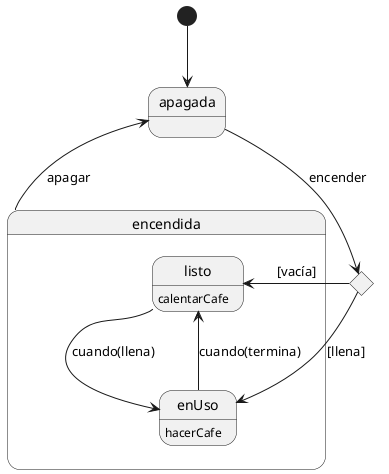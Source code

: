 @startuml

state apagada
state balanza <<choice>>

[*] --> apagada

state encendida {
    state listo
    state enUso
}

apagada --> balanza : encender
balanza --> listo : [vacía]
balanza --> enUso : [llena]

listo --> enUso : cuando(llena)
enUso: hacerCafe
enUso --> listo : cuando(termina)
listo: calentarCafe

encendida --> apagada : apagar



@enduml